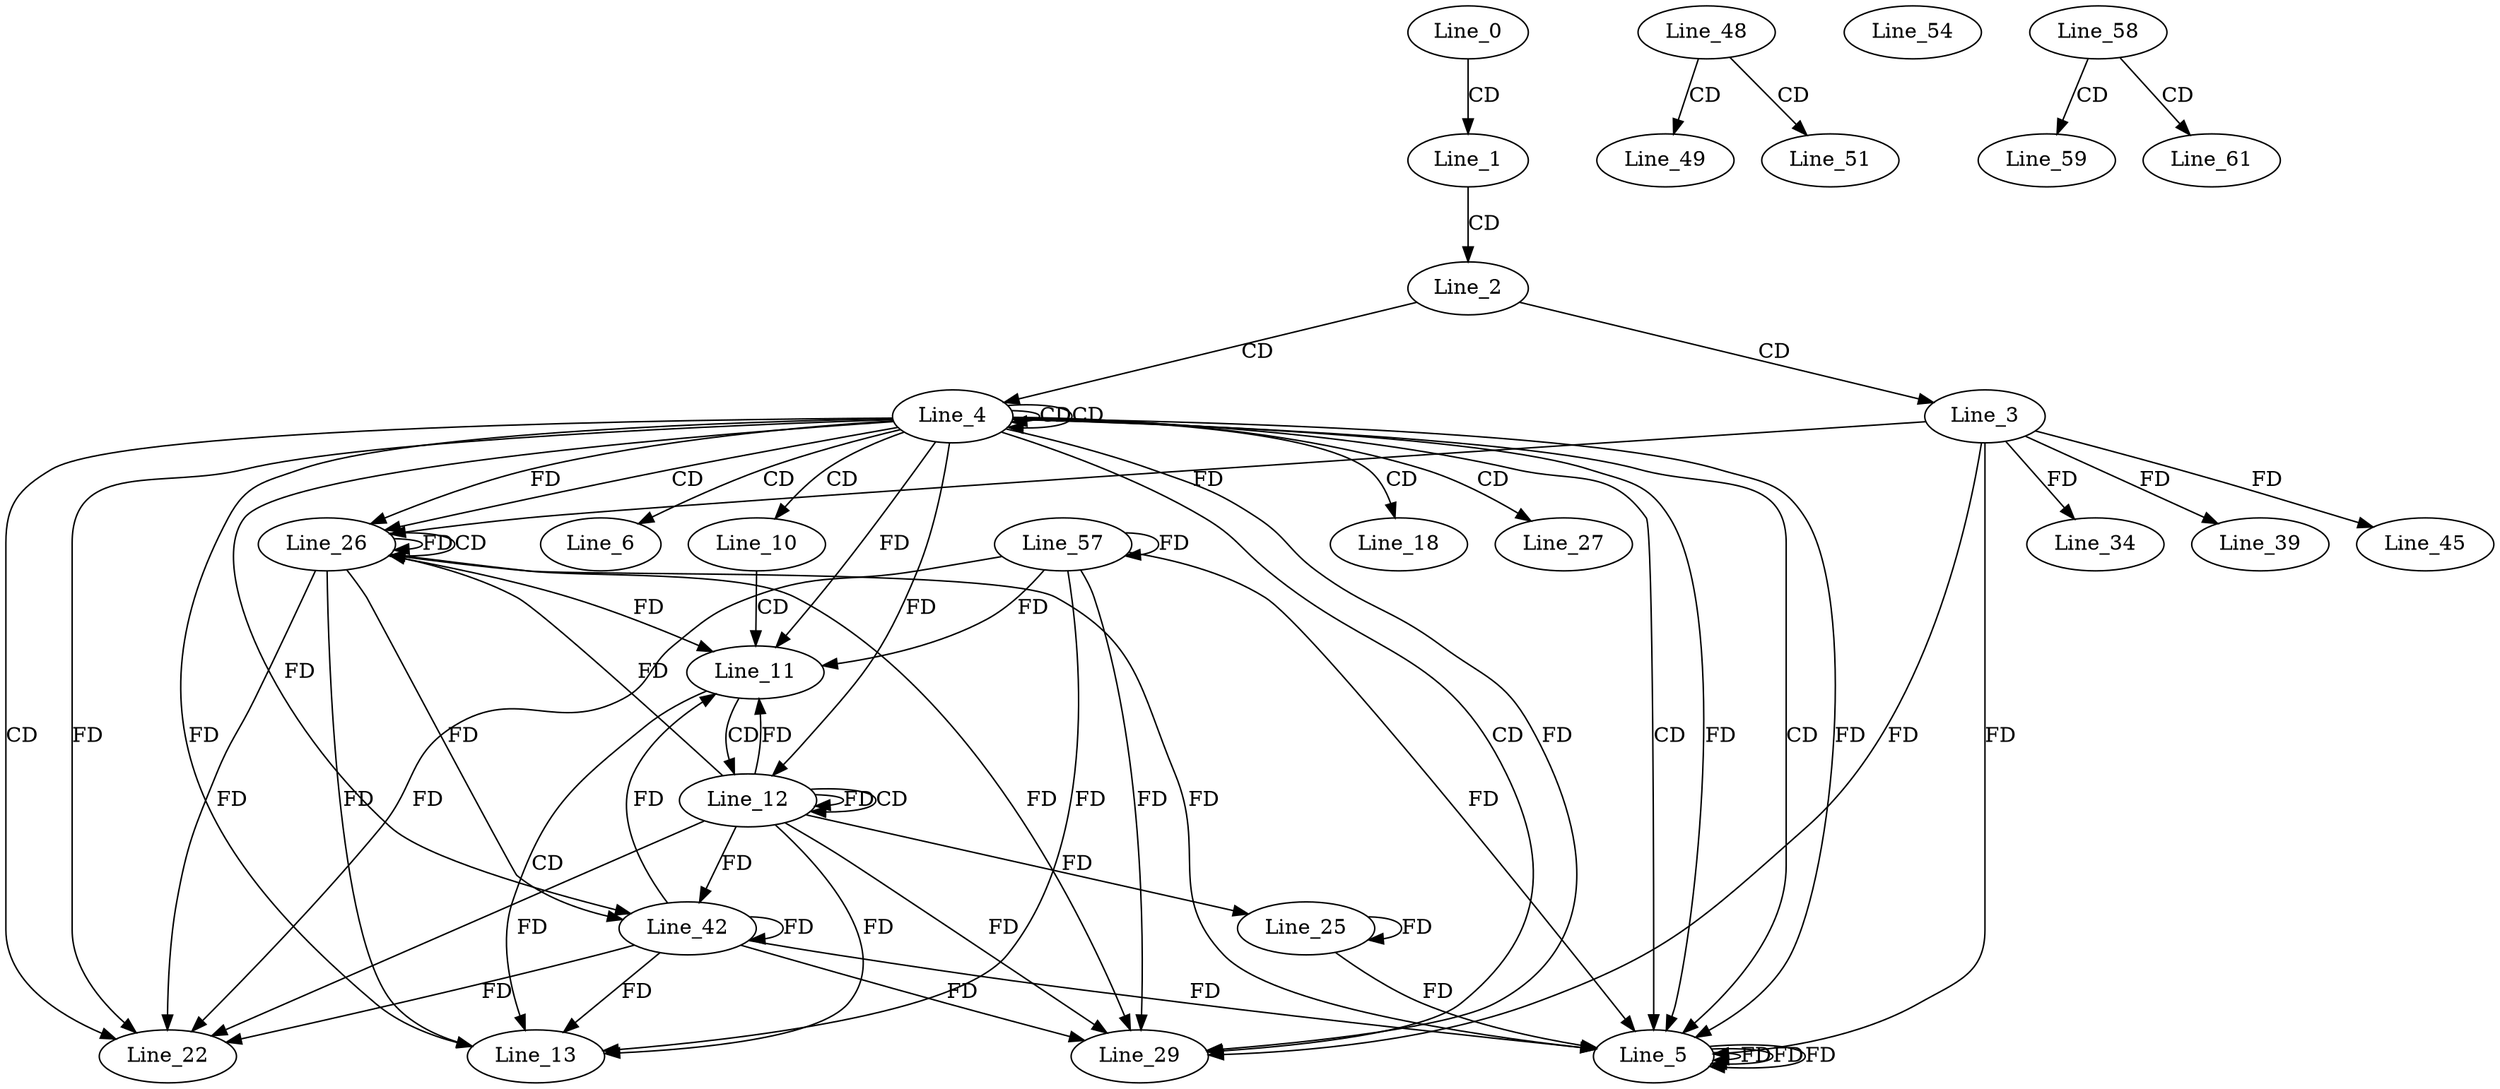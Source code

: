 digraph G {
  Line_0;
  Line_1;
  Line_2;
  Line_3;
  Line_4;
  Line_5;
  Line_4;
  Line_5;
  Line_5;
  Line_6;
  Line_10;
  Line_11;
  Line_12;
  Line_12;
  Line_13;
  Line_18;
  Line_22;
  Line_25;
  Line_26;
  Line_26;
  Line_27;
  Line_29;
  Line_34;
  Line_39;
  Line_42;
  Line_45;
  Line_48;
  Line_49;
  Line_51;
  Line_54;
  Line_57;
  Line_58;
  Line_59;
  Line_61;
  Line_0 -> Line_1 [ label="CD" ];
  Line_1 -> Line_2 [ label="CD" ];
  Line_2 -> Line_3 [ label="CD" ];
  Line_2 -> Line_4 [ label="CD" ];
  Line_4 -> Line_4 [ label="CD" ];
  Line_3 -> Line_5 [ label="FD" ];
  Line_4 -> Line_4 [ label="CD" ];
  Line_4 -> Line_5 [ label="CD" ];
  Line_4 -> Line_5 [ label="FD" ];
  Line_5 -> Line_5 [ label="FD" ];
  Line_4 -> Line_5 [ label="CD" ];
  Line_4 -> Line_5 [ label="FD" ];
  Line_5 -> Line_5 [ label="FD" ];
  Line_4 -> Line_6 [ label="CD" ];
  Line_4 -> Line_10 [ label="CD" ];
  Line_10 -> Line_11 [ label="CD" ];
  Line_4 -> Line_11 [ label="FD" ];
  Line_11 -> Line_12 [ label="CD" ];
  Line_4 -> Line_12 [ label="FD" ];
  Line_12 -> Line_12 [ label="FD" ];
  Line_12 -> Line_12 [ label="CD" ];
  Line_11 -> Line_13 [ label="CD" ];
  Line_4 -> Line_13 [ label="FD" ];
  Line_12 -> Line_13 [ label="FD" ];
  Line_4 -> Line_18 [ label="CD" ];
  Line_4 -> Line_22 [ label="CD" ];
  Line_4 -> Line_22 [ label="FD" ];
  Line_12 -> Line_22 [ label="FD" ];
  Line_25 -> Line_25 [ label="FD" ];
  Line_12 -> Line_25 [ label="FD" ];
  Line_4 -> Line_26 [ label="CD" ];
  Line_4 -> Line_26 [ label="FD" ];
  Line_12 -> Line_26 [ label="FD" ];
  Line_26 -> Line_26 [ label="FD" ];
  Line_26 -> Line_26 [ label="CD" ];
  Line_3 -> Line_26 [ label="FD" ];
  Line_4 -> Line_27 [ label="CD" ];
  Line_4 -> Line_29 [ label="CD" ];
  Line_4 -> Line_29 [ label="FD" ];
  Line_12 -> Line_29 [ label="FD" ];
  Line_26 -> Line_29 [ label="FD" ];
  Line_3 -> Line_29 [ label="FD" ];
  Line_3 -> Line_34 [ label="FD" ];
  Line_3 -> Line_39 [ label="FD" ];
  Line_4 -> Line_42 [ label="FD" ];
  Line_12 -> Line_42 [ label="FD" ];
  Line_26 -> Line_42 [ label="FD" ];
  Line_42 -> Line_42 [ label="FD" ];
  Line_3 -> Line_45 [ label="FD" ];
  Line_48 -> Line_49 [ label="CD" ];
  Line_48 -> Line_51 [ label="CD" ];
  Line_57 -> Line_57 [ label="FD" ];
  Line_58 -> Line_59 [ label="CD" ];
  Line_58 -> Line_61 [ label="CD" ];
  Line_5 -> Line_5 [ label="FD" ];
  Line_25 -> Line_5 [ label="FD" ];
  Line_26 -> Line_5 [ label="FD" ];
  Line_42 -> Line_5 [ label="FD" ];
  Line_57 -> Line_5 [ label="FD" ];
  Line_12 -> Line_11 [ label="FD" ];
  Line_26 -> Line_11 [ label="FD" ];
  Line_42 -> Line_11 [ label="FD" ];
  Line_57 -> Line_11 [ label="FD" ];
  Line_26 -> Line_13 [ label="FD" ];
  Line_42 -> Line_13 [ label="FD" ];
  Line_57 -> Line_13 [ label="FD" ];
  Line_26 -> Line_22 [ label="FD" ];
  Line_42 -> Line_22 [ label="FD" ];
  Line_57 -> Line_22 [ label="FD" ];
  Line_42 -> Line_29 [ label="FD" ];
  Line_57 -> Line_29 [ label="FD" ];
}
